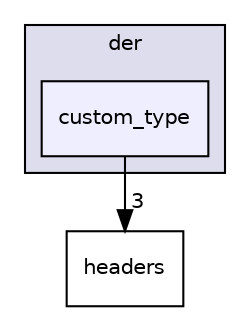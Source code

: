 digraph "M:/Office/!Doutorado/0. RepositorioSVN/HAMSTER_Prototype/branches/JINT2018/include/libtomcrypt-develop/src/pk/asn1/der/custom_type" {
  compound=true
  node [ fontsize="10", fontname="Helvetica"];
  edge [ labelfontsize="10", labelfontname="Helvetica"];
  subgraph clusterdir_05ca1756a21cb1b95ef1a81c5191d596 {
    graph [ bgcolor="#ddddee", pencolor="black", label="der" fontname="Helvetica", fontsize="10", URL="dir_05ca1756a21cb1b95ef1a81c5191d596.html"]
  dir_b02874e7e945d196c4662f02f49d6312 [shape=box, label="custom_type", style="filled", fillcolor="#eeeeff", pencolor="black", URL="dir_b02874e7e945d196c4662f02f49d6312.html"];
  }
  dir_a0acb8384b4122a9c7afcf2489cf4036 [shape=box label="headers" URL="dir_a0acb8384b4122a9c7afcf2489cf4036.html"];
  dir_b02874e7e945d196c4662f02f49d6312->dir_a0acb8384b4122a9c7afcf2489cf4036 [headlabel="3", labeldistance=1.5 headhref="dir_000064_000026.html"];
}
